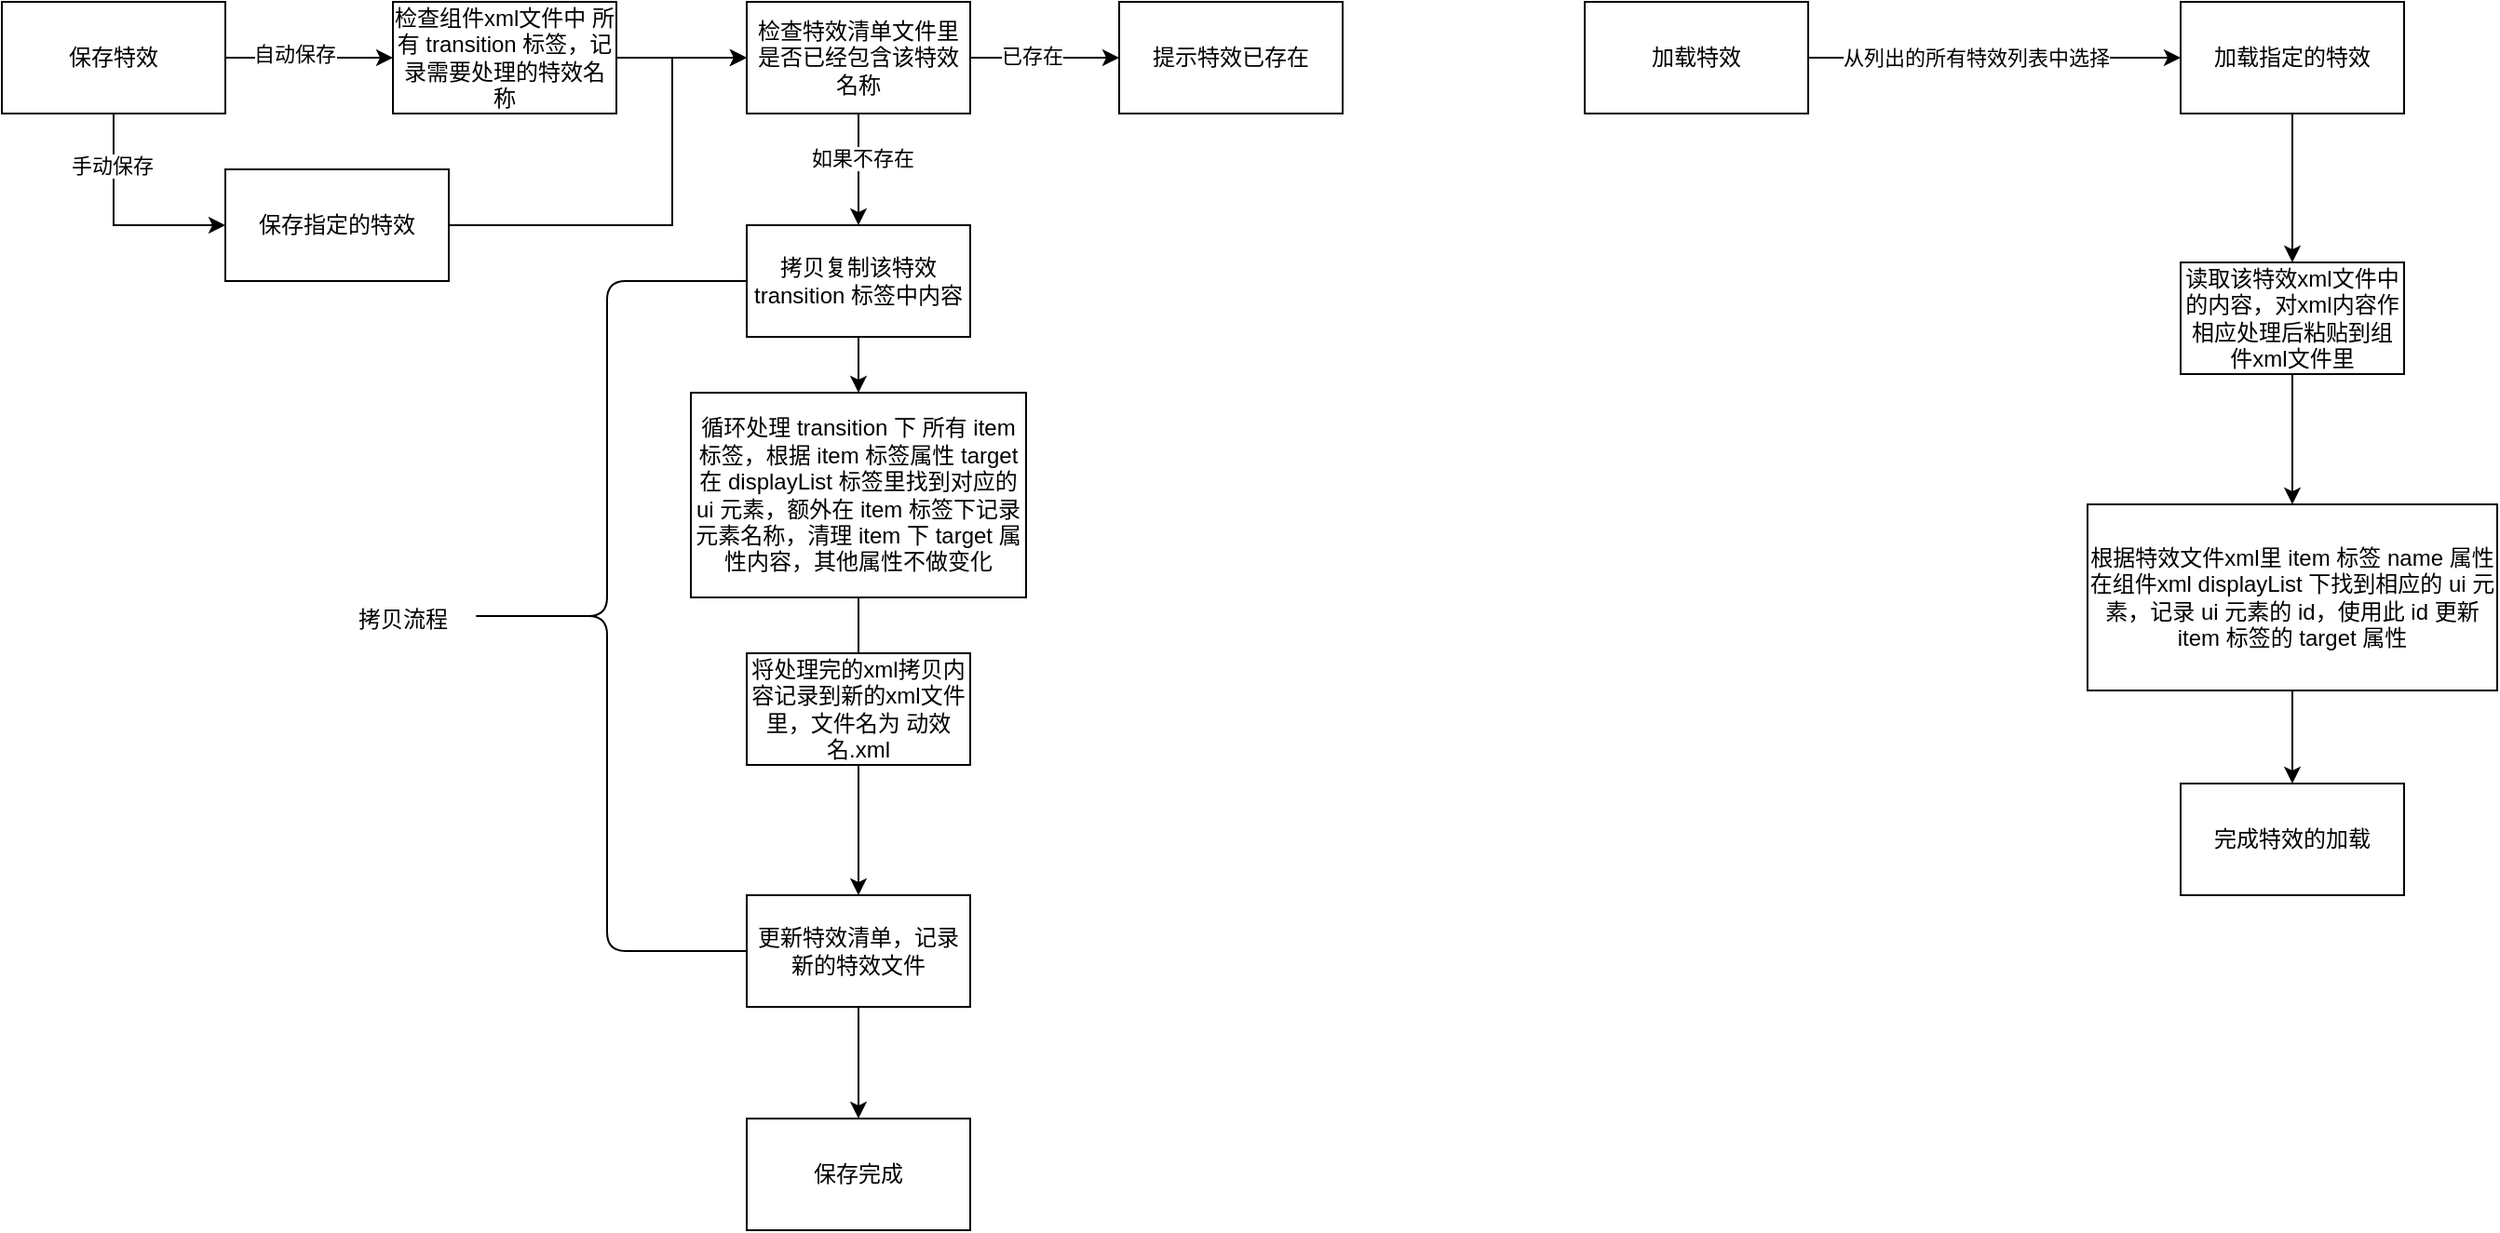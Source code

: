 <mxfile version="22.1.9" type="github">
  <diagram name="第 1 页" id="QcVd1ZgNhZOyaR3dG3_q">
    <mxGraphModel dx="1793" dy="1038" grid="1" gridSize="10" guides="1" tooltips="1" connect="1" arrows="1" fold="1" page="1" pageScale="1" pageWidth="1600" pageHeight="900" background="none" math="0" shadow="0">
      <root>
        <mxCell id="0" />
        <mxCell id="1" parent="0" />
        <mxCell id="GfHRN2ybtqcf9IKZYvDj-10" style="edgeStyle=orthogonalEdgeStyle;rounded=0;orthogonalLoop=1;jettySize=auto;html=1;" edge="1" parent="1" source="GfHRN2ybtqcf9IKZYvDj-1" target="GfHRN2ybtqcf9IKZYvDj-9">
          <mxGeometry relative="1" as="geometry" />
        </mxCell>
        <mxCell id="GfHRN2ybtqcf9IKZYvDj-38" value="自动保存" style="edgeLabel;html=1;align=center;verticalAlign=middle;resizable=0;points=[];" vertex="1" connectable="0" parent="GfHRN2ybtqcf9IKZYvDj-10">
          <mxGeometry x="-0.178" y="2" relative="1" as="geometry">
            <mxPoint as="offset" />
          </mxGeometry>
        </mxCell>
        <mxCell id="GfHRN2ybtqcf9IKZYvDj-34" value="" style="edgeStyle=orthogonalEdgeStyle;rounded=0;orthogonalLoop=1;jettySize=auto;html=1;" edge="1" parent="1" source="GfHRN2ybtqcf9IKZYvDj-1" target="GfHRN2ybtqcf9IKZYvDj-33">
          <mxGeometry relative="1" as="geometry">
            <Array as="points">
              <mxPoint x="80" y="170" />
            </Array>
          </mxGeometry>
        </mxCell>
        <mxCell id="GfHRN2ybtqcf9IKZYvDj-39" value="手动保存" style="edgeLabel;html=1;align=center;verticalAlign=middle;resizable=0;points=[];" vertex="1" connectable="0" parent="GfHRN2ybtqcf9IKZYvDj-34">
          <mxGeometry x="-0.544" y="-1" relative="1" as="geometry">
            <mxPoint as="offset" />
          </mxGeometry>
        </mxCell>
        <mxCell id="GfHRN2ybtqcf9IKZYvDj-1" value="保存特效" style="rounded=0;whiteSpace=wrap;html=1;" vertex="1" parent="1">
          <mxGeometry x="20" y="50" width="120" height="60" as="geometry" />
        </mxCell>
        <mxCell id="GfHRN2ybtqcf9IKZYvDj-12" style="edgeStyle=orthogonalEdgeStyle;rounded=0;orthogonalLoop=1;jettySize=auto;html=1;" edge="1" parent="1" source="GfHRN2ybtqcf9IKZYvDj-4" target="GfHRN2ybtqcf9IKZYvDj-14">
          <mxGeometry relative="1" as="geometry">
            <mxPoint x="480" y="190" as="targetPoint" />
          </mxGeometry>
        </mxCell>
        <mxCell id="GfHRN2ybtqcf9IKZYvDj-13" value="如果不存在" style="edgeLabel;html=1;align=center;verticalAlign=middle;resizable=0;points=[];" vertex="1" connectable="0" parent="GfHRN2ybtqcf9IKZYvDj-12">
          <mxGeometry x="-0.209" y="2" relative="1" as="geometry">
            <mxPoint as="offset" />
          </mxGeometry>
        </mxCell>
        <mxCell id="GfHRN2ybtqcf9IKZYvDj-41" value="" style="edgeStyle=orthogonalEdgeStyle;rounded=0;orthogonalLoop=1;jettySize=auto;html=1;" edge="1" parent="1" source="GfHRN2ybtqcf9IKZYvDj-4" target="GfHRN2ybtqcf9IKZYvDj-40">
          <mxGeometry relative="1" as="geometry" />
        </mxCell>
        <mxCell id="GfHRN2ybtqcf9IKZYvDj-42" value="已存在" style="edgeLabel;html=1;align=center;verticalAlign=middle;resizable=0;points=[];" vertex="1" connectable="0" parent="GfHRN2ybtqcf9IKZYvDj-41">
          <mxGeometry x="-0.182" y="1" relative="1" as="geometry">
            <mxPoint as="offset" />
          </mxGeometry>
        </mxCell>
        <mxCell id="GfHRN2ybtqcf9IKZYvDj-4" value="检查特效清单文件里是否已经包含该特效名称" style="rounded=0;whiteSpace=wrap;html=1;" vertex="1" parent="1">
          <mxGeometry x="420" y="50" width="120" height="60" as="geometry" />
        </mxCell>
        <mxCell id="GfHRN2ybtqcf9IKZYvDj-11" style="edgeStyle=orthogonalEdgeStyle;rounded=0;orthogonalLoop=1;jettySize=auto;html=1;" edge="1" parent="1" source="GfHRN2ybtqcf9IKZYvDj-9" target="GfHRN2ybtqcf9IKZYvDj-4">
          <mxGeometry relative="1" as="geometry" />
        </mxCell>
        <mxCell id="GfHRN2ybtqcf9IKZYvDj-9" value="检查组件xml文件中 所有 transition 标签，记录需要处理的特效名称" style="whiteSpace=wrap;html=1;" vertex="1" parent="1">
          <mxGeometry x="230" y="50" width="120" height="60" as="geometry" />
        </mxCell>
        <mxCell id="GfHRN2ybtqcf9IKZYvDj-22" value="" style="edgeStyle=orthogonalEdgeStyle;rounded=0;orthogonalLoop=1;jettySize=auto;html=1;" edge="1" parent="1" source="GfHRN2ybtqcf9IKZYvDj-14" target="GfHRN2ybtqcf9IKZYvDj-21">
          <mxGeometry relative="1" as="geometry" />
        </mxCell>
        <mxCell id="GfHRN2ybtqcf9IKZYvDj-14" value="拷贝复制该特效 transition 标签中内容" style="rounded=0;whiteSpace=wrap;html=1;" vertex="1" parent="1">
          <mxGeometry x="420" y="170" width="120" height="60" as="geometry" />
        </mxCell>
        <mxCell id="GfHRN2ybtqcf9IKZYvDj-24" value="" style="edgeStyle=orthogonalEdgeStyle;rounded=0;orthogonalLoop=1;jettySize=auto;html=1;" edge="1" parent="1" source="GfHRN2ybtqcf9IKZYvDj-21">
          <mxGeometry relative="1" as="geometry">
            <mxPoint x="480" y="410" as="targetPoint" />
          </mxGeometry>
        </mxCell>
        <mxCell id="GfHRN2ybtqcf9IKZYvDj-21" value="循环处理 transition 下 所有 item 标签，根据 item 标签属性 target 在 displayList 标签里找到对应的 ui 元素，额外在 item 标签下记录元素名称，清理 item 下 target 属性内容，其他属性不做变化" style="rounded=0;whiteSpace=wrap;html=1;" vertex="1" parent="1">
          <mxGeometry x="390" y="260" width="180" height="110" as="geometry" />
        </mxCell>
        <mxCell id="GfHRN2ybtqcf9IKZYvDj-29" value="" style="edgeStyle=orthogonalEdgeStyle;rounded=0;orthogonalLoop=1;jettySize=auto;html=1;" edge="1" parent="1" source="GfHRN2ybtqcf9IKZYvDj-25" target="GfHRN2ybtqcf9IKZYvDj-28">
          <mxGeometry relative="1" as="geometry" />
        </mxCell>
        <mxCell id="GfHRN2ybtqcf9IKZYvDj-25" value="将处理完的xml拷贝内容记录到新的xml文件里，文件名为 动效名.xml" style="whiteSpace=wrap;html=1;" vertex="1" parent="1">
          <mxGeometry x="420" y="400" width="120" height="60" as="geometry" />
        </mxCell>
        <mxCell id="GfHRN2ybtqcf9IKZYvDj-26" value="" style="group" vertex="1" connectable="0" parent="1">
          <mxGeometry x="200" y="200" width="220" height="360" as="geometry" />
        </mxCell>
        <mxCell id="GfHRN2ybtqcf9IKZYvDj-17" value="拷贝流程" style="text;html=1;align=center;verticalAlign=middle;resizable=0;points=[];autosize=1;strokeColor=none;fillColor=none;" vertex="1" parent="GfHRN2ybtqcf9IKZYvDj-26">
          <mxGeometry y="167.143" width="70" height="30" as="geometry" />
        </mxCell>
        <mxCell id="GfHRN2ybtqcf9IKZYvDj-18" value="" style="shape=curlyBracket;whiteSpace=wrap;html=1;rounded=1;labelPosition=left;verticalLabelPosition=middle;align=right;verticalAlign=middle;" vertex="1" parent="GfHRN2ybtqcf9IKZYvDj-26">
          <mxGeometry x="70" width="150" height="360" as="geometry" />
        </mxCell>
        <mxCell id="GfHRN2ybtqcf9IKZYvDj-31" value="" style="edgeStyle=orthogonalEdgeStyle;rounded=0;orthogonalLoop=1;jettySize=auto;html=1;" edge="1" parent="1" source="GfHRN2ybtqcf9IKZYvDj-28" target="GfHRN2ybtqcf9IKZYvDj-30">
          <mxGeometry relative="1" as="geometry" />
        </mxCell>
        <mxCell id="GfHRN2ybtqcf9IKZYvDj-28" value="更新特效清单，记录新的特效文件" style="whiteSpace=wrap;html=1;" vertex="1" parent="1">
          <mxGeometry x="420" y="530" width="120" height="60" as="geometry" />
        </mxCell>
        <mxCell id="GfHRN2ybtqcf9IKZYvDj-30" value="保存完成" style="whiteSpace=wrap;html=1;" vertex="1" parent="1">
          <mxGeometry x="420" y="650" width="120" height="60" as="geometry" />
        </mxCell>
        <mxCell id="GfHRN2ybtqcf9IKZYvDj-35" style="edgeStyle=orthogonalEdgeStyle;rounded=0;orthogonalLoop=1;jettySize=auto;html=1;entryX=0;entryY=0.5;entryDx=0;entryDy=0;" edge="1" parent="1" source="GfHRN2ybtqcf9IKZYvDj-33" target="GfHRN2ybtqcf9IKZYvDj-4">
          <mxGeometry relative="1" as="geometry">
            <Array as="points">
              <mxPoint x="380" y="170" />
              <mxPoint x="380" y="80" />
            </Array>
          </mxGeometry>
        </mxCell>
        <mxCell id="GfHRN2ybtqcf9IKZYvDj-33" value="保存指定的特效" style="rounded=0;whiteSpace=wrap;html=1;" vertex="1" parent="1">
          <mxGeometry x="140" y="140" width="120" height="60" as="geometry" />
        </mxCell>
        <mxCell id="GfHRN2ybtqcf9IKZYvDj-40" value="提示特效已存在" style="rounded=0;whiteSpace=wrap;html=1;" vertex="1" parent="1">
          <mxGeometry x="620" y="50" width="120" height="60" as="geometry" />
        </mxCell>
        <mxCell id="GfHRN2ybtqcf9IKZYvDj-45" value="" style="edgeStyle=orthogonalEdgeStyle;rounded=0;orthogonalLoop=1;jettySize=auto;html=1;" edge="1" parent="1" source="GfHRN2ybtqcf9IKZYvDj-43" target="GfHRN2ybtqcf9IKZYvDj-44">
          <mxGeometry relative="1" as="geometry" />
        </mxCell>
        <mxCell id="GfHRN2ybtqcf9IKZYvDj-46" value="从列出的所有特效列表中选择" style="edgeLabel;html=1;align=center;verticalAlign=middle;resizable=0;points=[];" vertex="1" connectable="0" parent="GfHRN2ybtqcf9IKZYvDj-45">
          <mxGeometry x="-0.231" y="1" relative="1" as="geometry">
            <mxPoint x="13" y="1" as="offset" />
          </mxGeometry>
        </mxCell>
        <mxCell id="GfHRN2ybtqcf9IKZYvDj-43" value="加载特效" style="whiteSpace=wrap;html=1;" vertex="1" parent="1">
          <mxGeometry x="870" y="50" width="120" height="60" as="geometry" />
        </mxCell>
        <mxCell id="GfHRN2ybtqcf9IKZYvDj-44" value="加载指定的特效" style="whiteSpace=wrap;html=1;" vertex="1" parent="1">
          <mxGeometry x="1190" y="50" width="120" height="60" as="geometry" />
        </mxCell>
        <mxCell id="GfHRN2ybtqcf9IKZYvDj-51" value="" style="edgeStyle=orthogonalEdgeStyle;rounded=0;orthogonalLoop=1;jettySize=auto;html=1;" edge="1" parent="1" source="GfHRN2ybtqcf9IKZYvDj-44" target="GfHRN2ybtqcf9IKZYvDj-50">
          <mxGeometry relative="1" as="geometry">
            <mxPoint x="1250" y="230.0" as="sourcePoint" />
          </mxGeometry>
        </mxCell>
        <mxCell id="GfHRN2ybtqcf9IKZYvDj-53" value="" style="edgeStyle=orthogonalEdgeStyle;rounded=0;orthogonalLoop=1;jettySize=auto;html=1;" edge="1" parent="1" source="GfHRN2ybtqcf9IKZYvDj-50" target="GfHRN2ybtqcf9IKZYvDj-52">
          <mxGeometry relative="1" as="geometry" />
        </mxCell>
        <mxCell id="GfHRN2ybtqcf9IKZYvDj-50" value="读取该特效xml文件中的内容，对xml内容作相应处理后粘贴到组件xml文件里" style="whiteSpace=wrap;html=1;" vertex="1" parent="1">
          <mxGeometry x="1190" y="190" width="120" height="60" as="geometry" />
        </mxCell>
        <mxCell id="GfHRN2ybtqcf9IKZYvDj-59" style="edgeStyle=orthogonalEdgeStyle;rounded=0;orthogonalLoop=1;jettySize=auto;html=1;" edge="1" parent="1" source="GfHRN2ybtqcf9IKZYvDj-52" target="GfHRN2ybtqcf9IKZYvDj-58">
          <mxGeometry relative="1" as="geometry" />
        </mxCell>
        <mxCell id="GfHRN2ybtqcf9IKZYvDj-52" value="根据特效文件xml里 item 标签 name 属性在组件xml displayList 下找到相应的 ui 元素，记录 ui 元素的 id，使用此 id 更新 item 标签的 target 属性" style="whiteSpace=wrap;html=1;" vertex="1" parent="1">
          <mxGeometry x="1140" y="320" width="220" height="100" as="geometry" />
        </mxCell>
        <mxCell id="GfHRN2ybtqcf9IKZYvDj-58" value="完成特效的加载" style="whiteSpace=wrap;html=1;" vertex="1" parent="1">
          <mxGeometry x="1190" y="470" width="120" height="60" as="geometry" />
        </mxCell>
      </root>
    </mxGraphModel>
  </diagram>
</mxfile>

